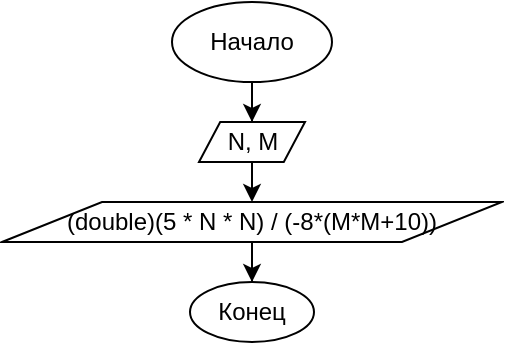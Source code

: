 <mxfile version="13.1.14" type="device"><diagram id="G3f4pCMQbPq9qccXD6Vn" name="Page-1"><mxGraphModel dx="259" dy="114" grid="1" gridSize="10" guides="1" tooltips="1" connect="1" arrows="1" fold="1" page="1" pageScale="1" pageWidth="850" pageHeight="1100" math="0" shadow="0"><root><mxCell id="0"/><mxCell id="1" parent="0"/><mxCell id="E3ZkEF7n4t0Bd6IsKKUq-1" style="edgeStyle=orthogonalEdgeStyle;rounded=0;orthogonalLoop=1;jettySize=auto;html=1;entryX=0.5;entryY=0;entryDx=0;entryDy=0;" edge="1" parent="1" source="E3ZkEF7n4t0Bd6IsKKUq-2" target="E3ZkEF7n4t0Bd6IsKKUq-4"><mxGeometry relative="1" as="geometry"><mxPoint x="275" y="160" as="targetPoint"/></mxGeometry></mxCell><mxCell id="E3ZkEF7n4t0Bd6IsKKUq-2" value="Начало" style="ellipse;whiteSpace=wrap;html=1;" vertex="1" parent="1"><mxGeometry x="235" y="110" width="80" height="40" as="geometry"/></mxCell><mxCell id="E3ZkEF7n4t0Bd6IsKKUq-3" style="edgeStyle=orthogonalEdgeStyle;rounded=0;orthogonalLoop=1;jettySize=auto;html=1;" edge="1" parent="1" source="E3ZkEF7n4t0Bd6IsKKUq-4"><mxGeometry relative="1" as="geometry"><mxPoint x="275" y="210" as="targetPoint"/></mxGeometry></mxCell><mxCell id="E3ZkEF7n4t0Bd6IsKKUq-4" value="N, M" style="shape=parallelogram;perimeter=parallelogramPerimeter;whiteSpace=wrap;html=1;fontFamily=Helvetica;fontSize=12;fontColor=#000000;align=center;strokeColor=#000000;fillColor=#ffffff;" vertex="1" parent="1"><mxGeometry x="248.5" y="170" width="53" height="20" as="geometry"/></mxCell><mxCell id="E3ZkEF7n4t0Bd6IsKKUq-5" style="edgeStyle=orthogonalEdgeStyle;rounded=0;orthogonalLoop=1;jettySize=auto;html=1;entryX=0.5;entryY=0;entryDx=0;entryDy=0;" edge="1" parent="1" source="E3ZkEF7n4t0Bd6IsKKUq-6" target="E3ZkEF7n4t0Bd6IsKKUq-7"><mxGeometry relative="1" as="geometry"/></mxCell><mxCell id="E3ZkEF7n4t0Bd6IsKKUq-6" value="(double)(5 * N * N) / (-8*(M*M+10))" style="shape=parallelogram;perimeter=parallelogramPerimeter;whiteSpace=wrap;html=1;fontFamily=Helvetica;fontSize=12;fontColor=#000000;align=center;strokeColor=#000000;fillColor=#ffffff;" vertex="1" parent="1"><mxGeometry x="150" y="210" width="250" height="20" as="geometry"/></mxCell><mxCell id="E3ZkEF7n4t0Bd6IsKKUq-7" value="Конец" style="ellipse;whiteSpace=wrap;html=1;" vertex="1" parent="1"><mxGeometry x="244" y="250" width="62" height="30" as="geometry"/></mxCell></root></mxGraphModel></diagram></mxfile>